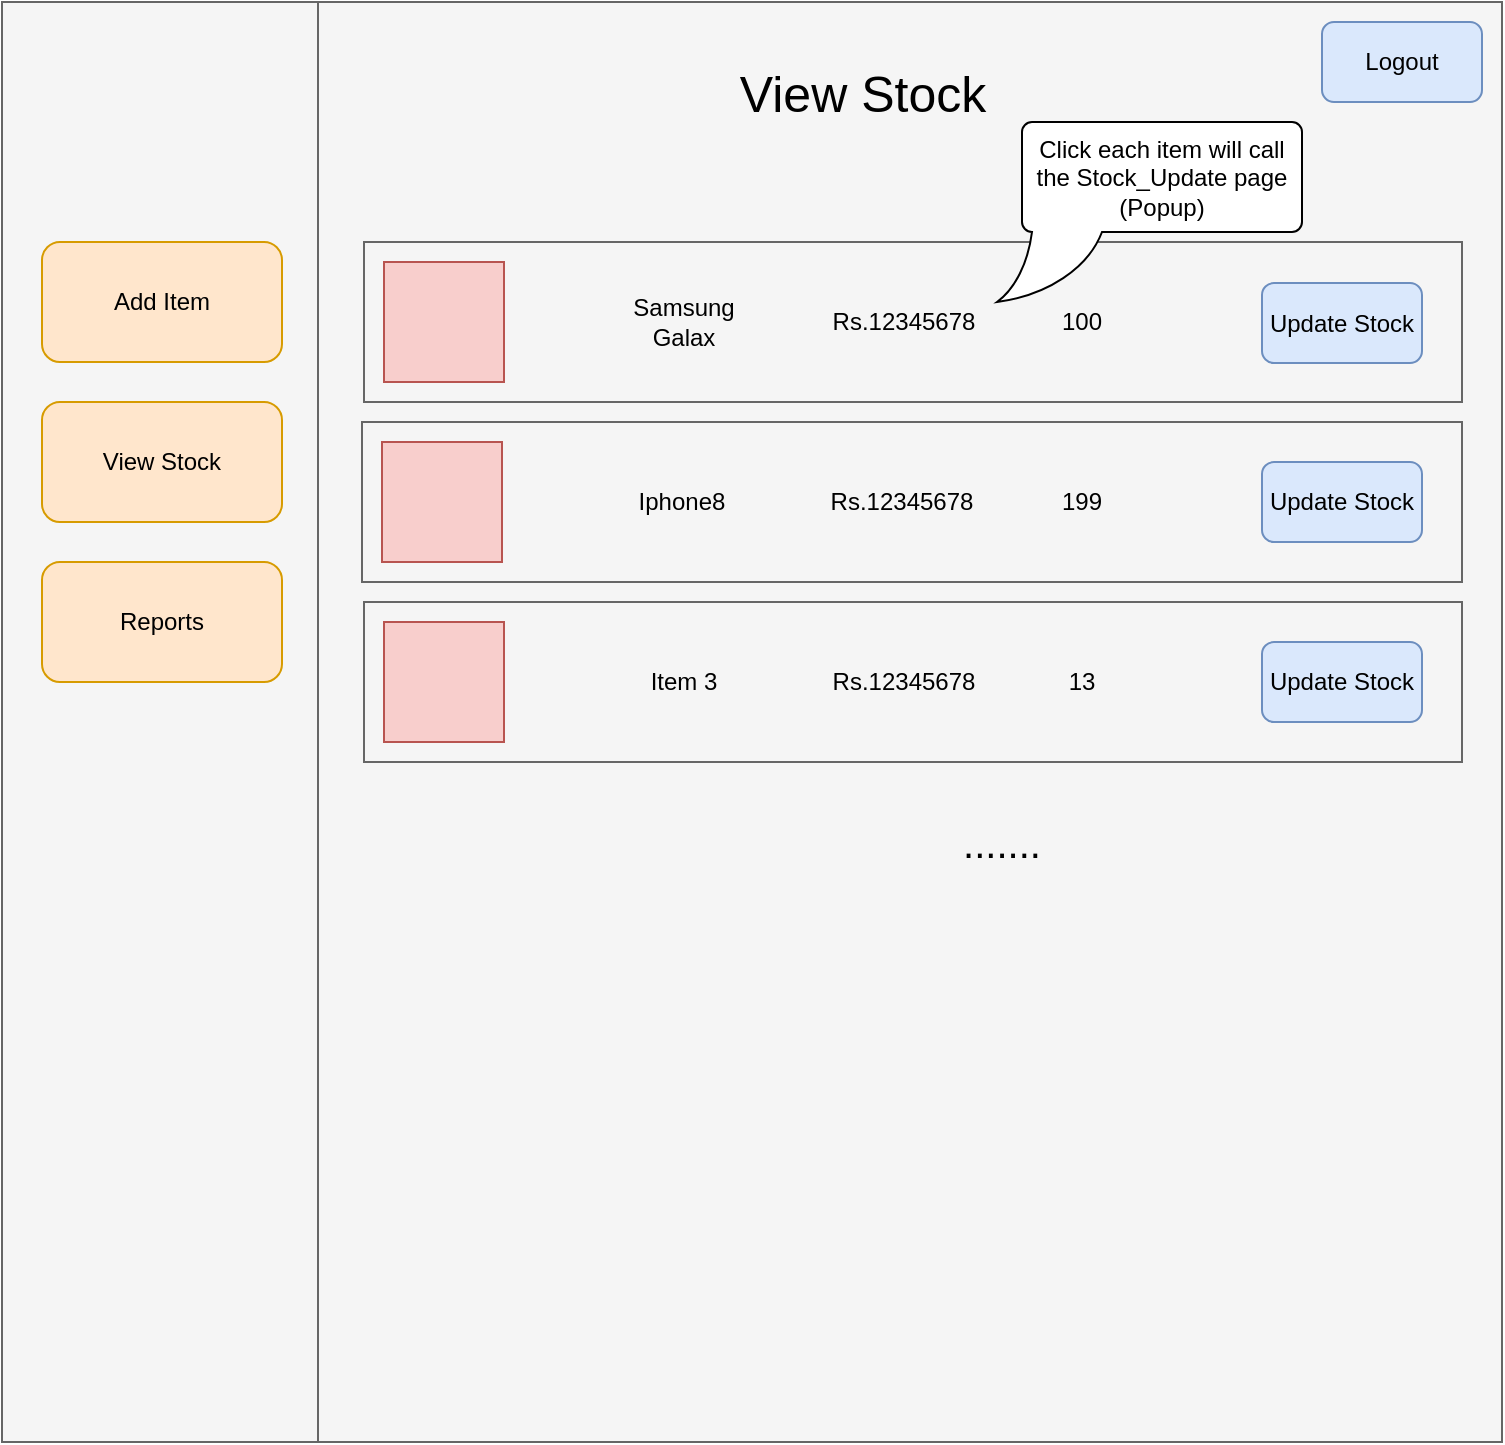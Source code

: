 <mxfile version="12.9.11"><diagram id="Kka3aJQ5U4JEoeN57MU2" name="Page-1"><mxGraphModel dx="1422" dy="769" grid="1" gridSize="10" guides="1" tooltips="1" connect="1" arrows="1" fold="1" page="1" pageScale="1" pageWidth="827" pageHeight="1169" math="0" shadow="0"><root><mxCell id="0"/><mxCell id="1" parent="0"/><mxCell id="RmN7DFjXocQ-ZSs_QpOU-13" value="" style="shape=internalStorage;whiteSpace=wrap;html=1;backgroundOutline=1;dx=158;dy=0;gradientDirection=north;fillColor=#f5f5f5;strokeColor=#666666;fontColor=#333333;" parent="1" vertex="1"><mxGeometry x="20" y="30" width="750" height="720" as="geometry"/></mxCell><mxCell id="snU0oSgcs86UYjO5oZq6-32" value="" style="rounded=0;whiteSpace=wrap;html=1;fillColor=#f5f5f5;strokeColor=#666666;fontColor=#333333;" parent="1" vertex="1"><mxGeometry x="201" y="150" width="549" height="80" as="geometry"/></mxCell><mxCell id="snU0oSgcs86UYjO5oZq6-33" value="" style="whiteSpace=wrap;html=1;aspect=fixed;fillColor=#f8cecc;strokeColor=#b85450;" parent="1" vertex="1"><mxGeometry x="211" y="160" width="60" height="60" as="geometry"/></mxCell><mxCell id="snU0oSgcs86UYjO5oZq6-34" value="&lt;div&gt;Samsung&lt;/div&gt;&lt;div&gt;Galax&lt;br&gt;&lt;/div&gt;" style="text;html=1;strokeColor=none;fillColor=none;align=center;verticalAlign=middle;whiteSpace=wrap;rounded=0;" parent="1" vertex="1"><mxGeometry x="301" y="170" width="120" height="40" as="geometry"/></mxCell><mxCell id="snU0oSgcs86UYjO5oZq6-36" value="&lt;div&gt;Rs.12345678&lt;/div&gt;" style="text;html=1;strokeColor=none;fillColor=none;align=center;verticalAlign=middle;whiteSpace=wrap;rounded=0;" parent="1" vertex="1"><mxGeometry x="421" y="170" width="100" height="40" as="geometry"/></mxCell><mxCell id="snU0oSgcs86UYjO5oZq6-37" value="100" style="text;html=1;strokeColor=none;fillColor=none;align=center;verticalAlign=middle;whiteSpace=wrap;rounded=0;" parent="1" vertex="1"><mxGeometry x="510" y="170" width="100" height="40" as="geometry"/></mxCell><mxCell id="snU0oSgcs86UYjO5oZq6-40" value="" style="rounded=0;whiteSpace=wrap;html=1;fillColor=#f5f5f5;strokeColor=#666666;fontColor=#333333;" parent="1" vertex="1"><mxGeometry x="200" y="240" width="550" height="80" as="geometry"/></mxCell><mxCell id="snU0oSgcs86UYjO5oZq6-41" value="" style="whiteSpace=wrap;html=1;aspect=fixed;fillColor=#f8cecc;strokeColor=#b85450;" parent="1" vertex="1"><mxGeometry x="210" y="250" width="60" height="60" as="geometry"/></mxCell><mxCell id="snU0oSgcs86UYjO5oZq6-42" value="Iphone8" style="text;html=1;strokeColor=none;fillColor=none;align=center;verticalAlign=middle;whiteSpace=wrap;rounded=0;" parent="1" vertex="1"><mxGeometry x="300" y="260" width="120" height="40" as="geometry"/></mxCell><mxCell id="snU0oSgcs86UYjO5oZq6-43" value="&lt;div&gt;Rs.12345678&lt;/div&gt;" style="text;html=1;strokeColor=none;fillColor=none;align=center;verticalAlign=middle;whiteSpace=wrap;rounded=0;" parent="1" vertex="1"><mxGeometry x="420" y="260" width="100" height="40" as="geometry"/></mxCell><mxCell id="snU0oSgcs86UYjO5oZq6-45" value="" style="rounded=0;whiteSpace=wrap;html=1;fillColor=#f5f5f5;strokeColor=#666666;fontColor=#333333;" parent="1" vertex="1"><mxGeometry x="201" y="330" width="549" height="80" as="geometry"/></mxCell><mxCell id="snU0oSgcs86UYjO5oZq6-46" value="" style="whiteSpace=wrap;html=1;aspect=fixed;fillColor=#f8cecc;strokeColor=#b85450;" parent="1" vertex="1"><mxGeometry x="211" y="340" width="60" height="60" as="geometry"/></mxCell><mxCell id="snU0oSgcs86UYjO5oZq6-47" value="&lt;div&gt;Item 3&lt;br&gt;&lt;/div&gt;" style="text;html=1;strokeColor=none;fillColor=none;align=center;verticalAlign=middle;whiteSpace=wrap;rounded=0;" parent="1" vertex="1"><mxGeometry x="301" y="350" width="120" height="40" as="geometry"/></mxCell><mxCell id="snU0oSgcs86UYjO5oZq6-48" value="&lt;div&gt;Rs.12345678&lt;/div&gt;" style="text;html=1;strokeColor=none;fillColor=none;align=center;verticalAlign=middle;whiteSpace=wrap;rounded=0;" parent="1" vertex="1"><mxGeometry x="421" y="350" width="100" height="40" as="geometry"/></mxCell><mxCell id="snU0oSgcs86UYjO5oZq6-50" value="Logout" style="rounded=1;whiteSpace=wrap;html=1;fillColor=#dae8fc;strokeColor=#6c8ebf;" parent="1" vertex="1"><mxGeometry x="680" y="40" width="80" height="40" as="geometry"/></mxCell><mxCell id="leo6bL3dKAfXukrkOFsb-3" value="Update Stock" style="rounded=1;whiteSpace=wrap;html=1;fillColor=#dae8fc;strokeColor=#6c8ebf;" parent="1" vertex="1"><mxGeometry x="650" y="170.5" width="80" height="40" as="geometry"/></mxCell><mxCell id="leo6bL3dKAfXukrkOFsb-11" value="Update Stock" style="rounded=1;whiteSpace=wrap;html=1;fillColor=#dae8fc;strokeColor=#6c8ebf;" parent="1" vertex="1"><mxGeometry x="650" y="260" width="80" height="40" as="geometry"/></mxCell><mxCell id="leo6bL3dKAfXukrkOFsb-12" value="Update Stock" style="rounded=1;whiteSpace=wrap;html=1;fillColor=#dae8fc;strokeColor=#6c8ebf;" parent="1" vertex="1"><mxGeometry x="650" y="350" width="80" height="40" as="geometry"/></mxCell><mxCell id="leo6bL3dKAfXukrkOFsb-18" value="199" style="text;html=1;strokeColor=none;fillColor=none;align=center;verticalAlign=middle;whiteSpace=wrap;rounded=0;" parent="1" vertex="1"><mxGeometry x="510" y="260" width="100" height="40" as="geometry"/></mxCell><mxCell id="leo6bL3dKAfXukrkOFsb-19" value="13" style="text;html=1;strokeColor=none;fillColor=none;align=center;verticalAlign=middle;whiteSpace=wrap;rounded=0;" parent="1" vertex="1"><mxGeometry x="510" y="350" width="100" height="40" as="geometry"/></mxCell><mxCell id="leo6bL3dKAfXukrkOFsb-20" value="&lt;font style=&quot;font-size: 25px&quot;&gt;View Stock&lt;br&gt;&lt;/font&gt;" style="text;html=1;strokeColor=none;fillColor=none;align=center;verticalAlign=middle;whiteSpace=wrap;rounded=0;" parent="1" vertex="1"><mxGeometry x="341" y="50" width="219" height="50" as="geometry"/></mxCell><mxCell id="ayl6BOnlldukV1-a8VPt-1" value="&lt;font style=&quot;font-size: 20px&quot;&gt;.......&lt;/font&gt;" style="text;html=1;strokeColor=none;fillColor=none;align=center;verticalAlign=middle;whiteSpace=wrap;rounded=0;" parent="1" vertex="1"><mxGeometry x="400" y="440" width="240" height="20" as="geometry"/></mxCell><mxCell id="LysIYEdYJyvApsZ8w4wm-1" value="" style="rounded=1;whiteSpace=wrap;html=1;fillColor=#ffe6cc;strokeColor=#d79b00;" vertex="1" parent="1"><mxGeometry x="40" y="150" width="120" height="60" as="geometry"/></mxCell><mxCell id="LysIYEdYJyvApsZ8w4wm-3" value="" style="rounded=1;whiteSpace=wrap;html=1;fillColor=#ffe6cc;strokeColor=#d79b00;" vertex="1" parent="1"><mxGeometry x="40" y="230" width="120" height="60" as="geometry"/></mxCell><mxCell id="LysIYEdYJyvApsZ8w4wm-4" value="" style="rounded=1;whiteSpace=wrap;html=1;fillColor=#ffe6cc;strokeColor=#d79b00;" vertex="1" parent="1"><mxGeometry x="40" y="310" width="120" height="60" as="geometry"/></mxCell><mxCell id="LysIYEdYJyvApsZ8w4wm-5" value="Add Item" style="text;html=1;strokeColor=none;fillColor=none;align=center;verticalAlign=middle;whiteSpace=wrap;rounded=0;" vertex="1" parent="1"><mxGeometry x="40" y="160" width="120" height="40" as="geometry"/></mxCell><mxCell id="LysIYEdYJyvApsZ8w4wm-7" value="View Stock" style="text;html=1;strokeColor=none;fillColor=none;align=center;verticalAlign=middle;whiteSpace=wrap;rounded=0;" vertex="1" parent="1"><mxGeometry x="40" y="240" width="120" height="40" as="geometry"/></mxCell><mxCell id="LysIYEdYJyvApsZ8w4wm-8" value="Reports" style="text;html=1;strokeColor=none;fillColor=none;align=center;verticalAlign=middle;whiteSpace=wrap;rounded=0;" vertex="1" parent="1"><mxGeometry x="40" y="320" width="120" height="40" as="geometry"/></mxCell><mxCell id="LysIYEdYJyvApsZ8w4wm-9" value="&lt;div&gt;Click each item will call the Stock_Update page&lt;/div&gt;&lt;div&gt;(Popup)&lt;br&gt;&lt;/div&gt;" style="whiteSpace=wrap;html=1;shape=mxgraph.basic.roundRectCallout;dx=22;dy=35;size=5;boundedLbl=1;rounded=1;" vertex="1" parent="1"><mxGeometry x="530" y="90" width="140" height="90" as="geometry"/></mxCell></root></mxGraphModel></diagram></mxfile>